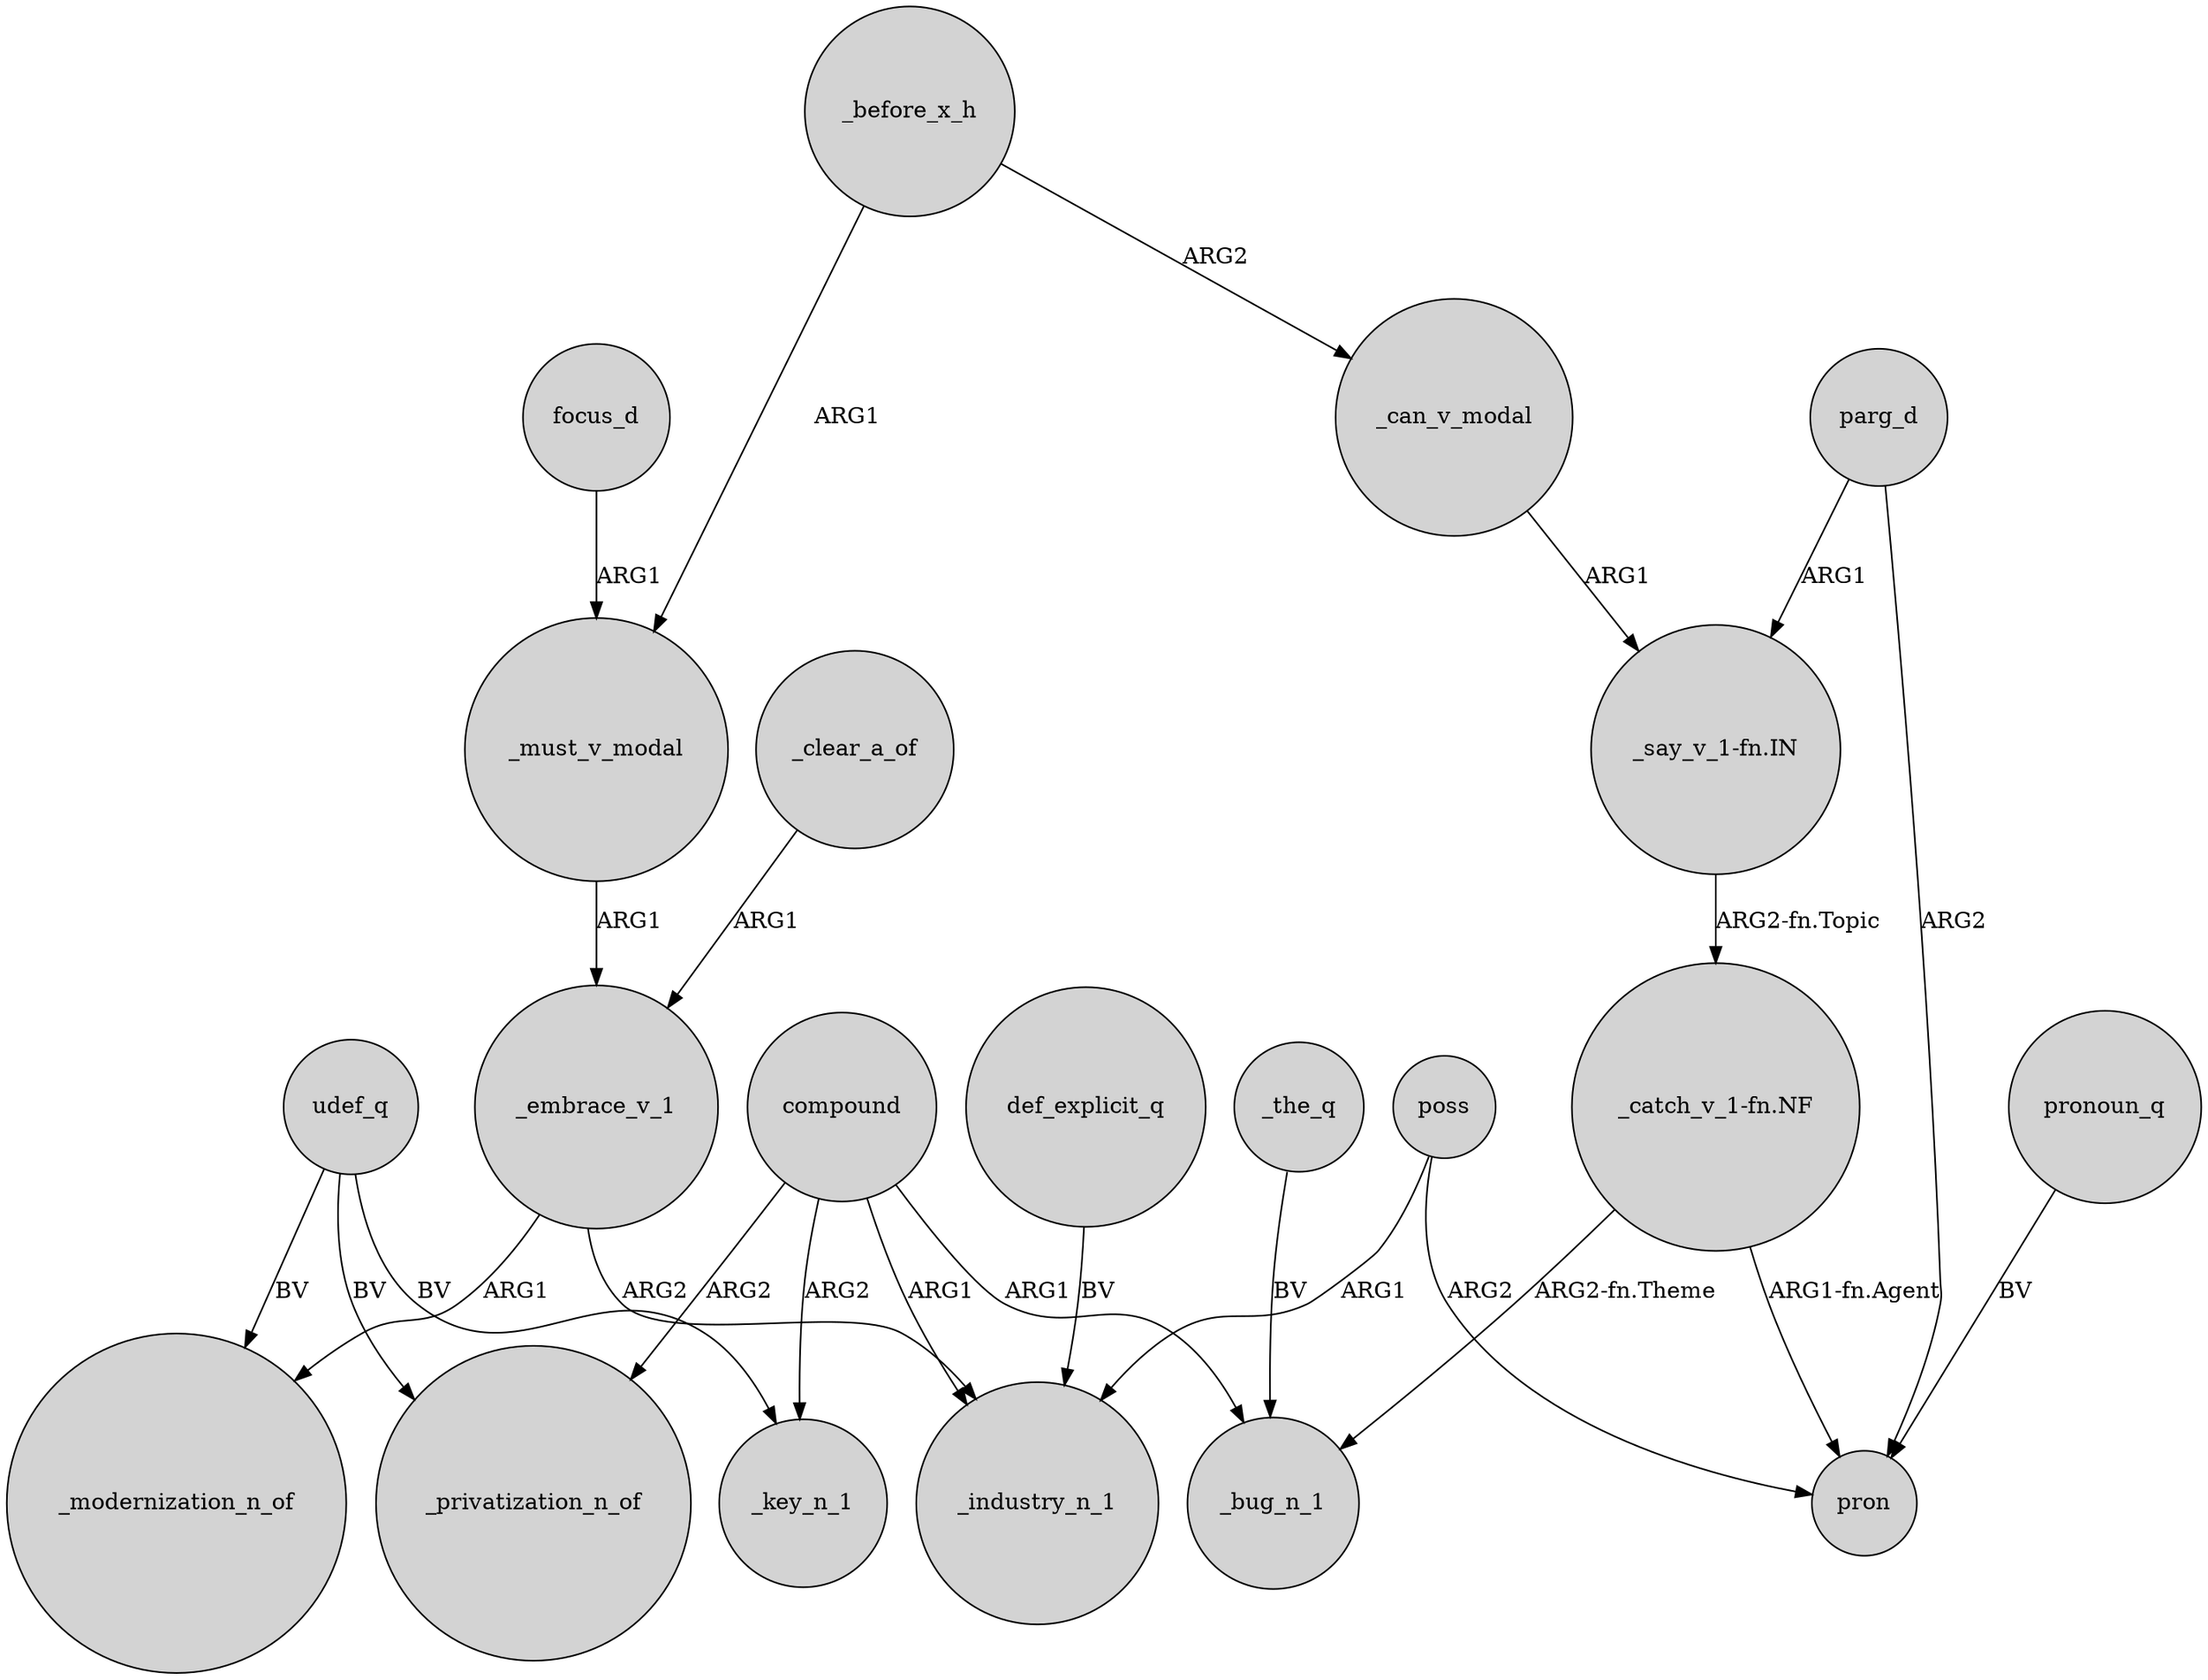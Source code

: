 digraph {
	node [shape=circle style=filled]
	udef_q -> _privatization_n_of [label=BV]
	compound -> _key_n_1 [label=ARG2]
	compound -> _bug_n_1 [label=ARG1]
	poss -> pron [label=ARG2]
	udef_q -> _key_n_1 [label=BV]
	"_catch_v_1-fn.NF" -> _bug_n_1 [label="ARG2-fn.Theme"]
	compound -> _industry_n_1 [label=ARG1]
	_before_x_h -> _can_v_modal [label=ARG2]
	def_explicit_q -> _industry_n_1 [label=BV]
	"_catch_v_1-fn.NF" -> pron [label="ARG1-fn.Agent"]
	_the_q -> _bug_n_1 [label=BV]
	_can_v_modal -> "_say_v_1-fn.IN" [label=ARG1]
	parg_d -> "_say_v_1-fn.IN" [label=ARG1]
	parg_d -> pron [label=ARG2]
	focus_d -> _must_v_modal [label=ARG1]
	pronoun_q -> pron [label=BV]
	_must_v_modal -> _embrace_v_1 [label=ARG1]
	udef_q -> _modernization_n_of [label=BV]
	_clear_a_of -> _embrace_v_1 [label=ARG1]
	"_say_v_1-fn.IN" -> "_catch_v_1-fn.NF" [label="ARG2-fn.Topic"]
	poss -> _industry_n_1 [label=ARG1]
	_embrace_v_1 -> _industry_n_1 [label=ARG2]
	_before_x_h -> _must_v_modal [label=ARG1]
	compound -> _privatization_n_of [label=ARG2]
	_embrace_v_1 -> _modernization_n_of [label=ARG1]
}
